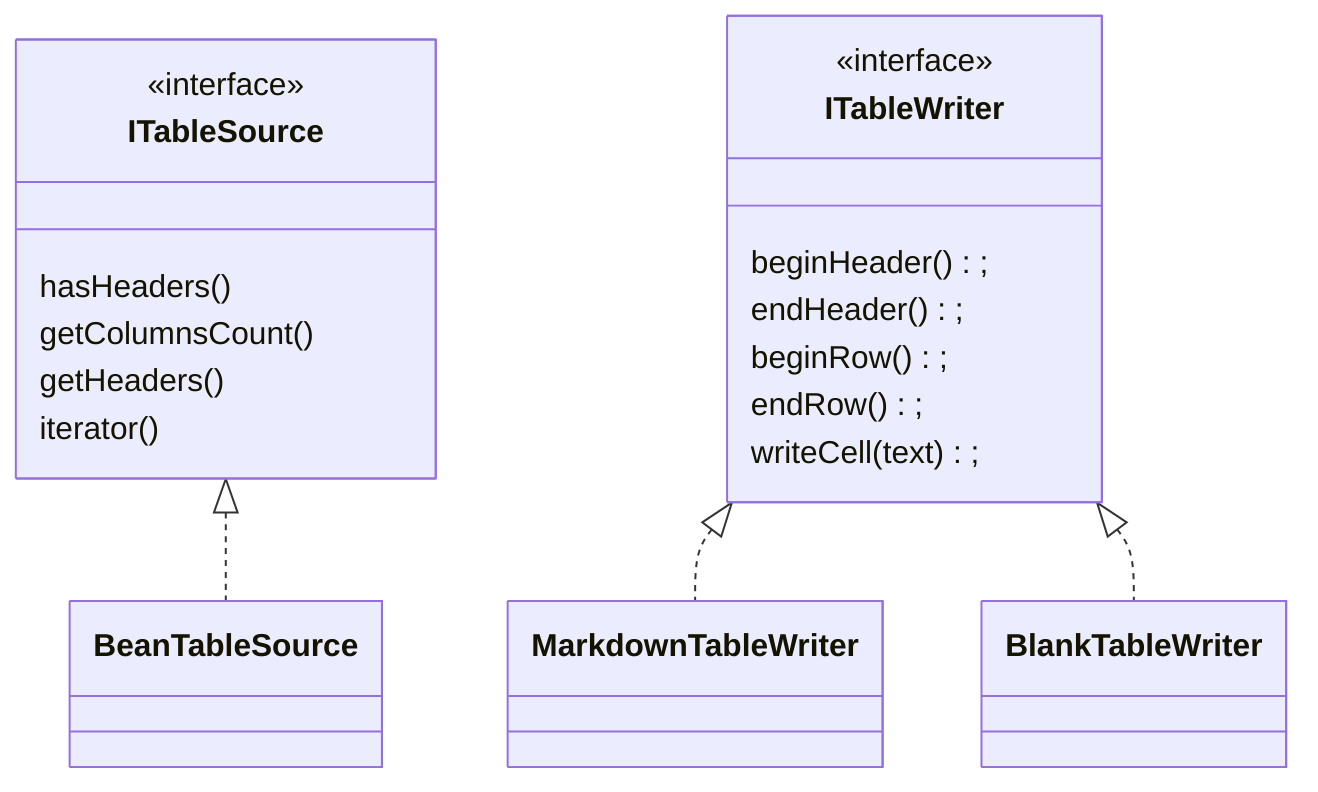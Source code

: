 classDiagram
class ITableSource {
    <<interface>>
    hasHeaders()
    getColumnsCount()
    getHeaders()
    iterator()
}

class BeanTableSource

ITableSource <|..BeanTableSource

class ITableWriter {
    <<interface>>
    beginHeader();
    endHeader();
    beginRow();
    endRow();
    writeCell(text);
}

class MarkdownTableWriter
ITableWriter <|..MarkdownTableWriter

class BlankTableWriter
ITableWriter <|..BlankTableWriter